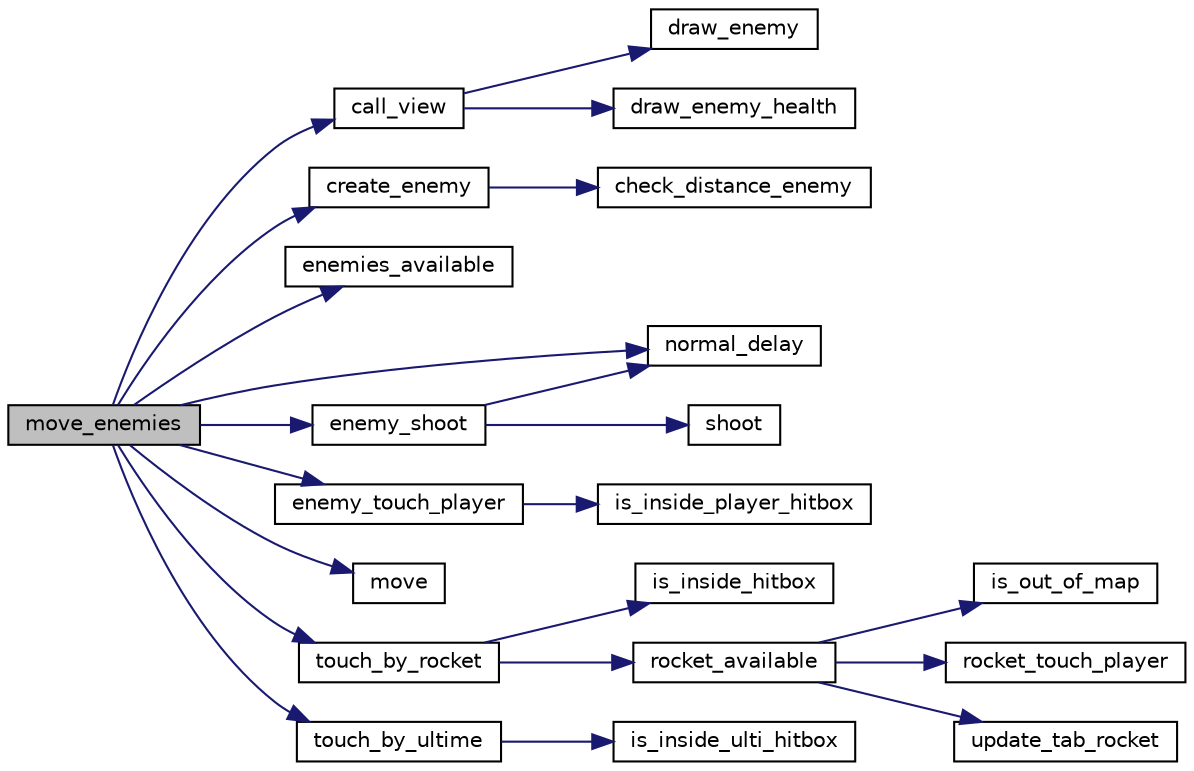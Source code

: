 digraph "move_enemies"
{
 // LATEX_PDF_SIZE
  edge [fontname="Helvetica",fontsize="10",labelfontname="Helvetica",labelfontsize="10"];
  node [fontname="Helvetica",fontsize="10",shape=record];
  rankdir="LR";
  Node1 [label="move_enemies",height=0.2,width=0.4,color="black", fillcolor="grey75", style="filled", fontcolor="black",tooltip="Function that manage the enemies."];
  Node1 -> Node2 [color="midnightblue",fontsize="10",style="solid",fontname="Helvetica"];
  Node2 [label="call_view",height=0.2,width=0.4,color="black", fillcolor="white", style="filled",URL="$enemies__controller_8c.html#a9412891fedaa8c299a947988d81cbe80",tooltip="Function that draw the enemy."];
  Node2 -> Node3 [color="midnightblue",fontsize="10",style="solid",fontname="Helvetica"];
  Node3 [label="draw_enemy",height=0.2,width=0.4,color="black", fillcolor="white", style="filled",URL="$window_8h.html#a2bf8e35f30ec73da8fc96f1a5d7204f3",tooltip="draw the enemy"];
  Node2 -> Node4 [color="midnightblue",fontsize="10",style="solid",fontname="Helvetica"];
  Node4 [label="draw_enemy_health",height=0.2,width=0.4,color="black", fillcolor="white", style="filled",URL="$window_8h.html#a6a0f4c435d245ab1bc0371cbf4af2969",tooltip="draw the health of special enemy"];
  Node1 -> Node5 [color="midnightblue",fontsize="10",style="solid",fontname="Helvetica"];
  Node5 [label="create_enemy",height=0.2,width=0.4,color="black", fillcolor="white", style="filled",URL="$enemies__controller_8c.html#a84d28ee5bda4f5366a6746b930376322",tooltip="Create a enemy object."];
  Node5 -> Node6 [color="midnightblue",fontsize="10",style="solid",fontname="Helvetica"];
  Node6 [label="check_distance_enemy",height=0.2,width=0.4,color="black", fillcolor="white", style="filled",URL="$enemies__controller_8c.html#a7f593ee3b4cc52d6fbb77de74c809d80",tooltip="Function that check if the special enemy is too close to another special enemy."];
  Node1 -> Node7 [color="midnightblue",fontsize="10",style="solid",fontname="Helvetica"];
  Node7 [label="enemies_available",height=0.2,width=0.4,color="black", fillcolor="white", style="filled",URL="$enemies__controller_8c.html#a6b76b7bf9425bab65000abb24492a12d",tooltip="Function that check if the enemy is available (if he is out of the screen, if he is dead)"];
  Node1 -> Node8 [color="midnightblue",fontsize="10",style="solid",fontname="Helvetica"];
  Node8 [label="enemy_shoot",height=0.2,width=0.4,color="black", fillcolor="white", style="filled",URL="$enemies__controller_8c.html#a9908f4e396f6ef312894469c5ea384fc",tooltip="Function that manage the shoot of the enemies."];
  Node8 -> Node9 [color="midnightblue",fontsize="10",style="solid",fontname="Helvetica"];
  Node9 [label="normal_delay",height=0.2,width=0.4,color="black", fillcolor="white", style="filled",URL="$game_8c.html#a15e38affd62949855c781ff9244ec6a7",tooltip="Function that generate random (Function from the Algorithmic course (Thanks Mr Thapper))"];
  Node8 -> Node10 [color="midnightblue",fontsize="10",style="solid",fontname="Helvetica"];
  Node10 [label="shoot",height=0.2,width=0.4,color="black", fillcolor="white", style="filled",URL="$rocket__controller_8c.html#ada059c3d57305096670459ca267e431f",tooltip="Function for shoot a rocket for player and enemy."];
  Node1 -> Node11 [color="midnightblue",fontsize="10",style="solid",fontname="Helvetica"];
  Node11 [label="enemy_touch_player",height=0.2,width=0.4,color="black", fillcolor="white", style="filled",URL="$enemies__controller_8c.html#a93ed0425652d01d624a03f8551209093",tooltip="Function that check if the enemy touch the player and kill him."];
  Node11 -> Node12 [color="midnightblue",fontsize="10",style="solid",fontname="Helvetica"];
  Node12 [label="is_inside_player_hitbox",height=0.2,width=0.4,color="black", fillcolor="white", style="filled",URL="$enemies__controller_8c.html#adc2bad6fc1bd42cbe873acda144a301e",tooltip="Function that check if the enemy touch the player."];
  Node1 -> Node13 [color="midnightblue",fontsize="10",style="solid",fontname="Helvetica"];
  Node13 [label="move",height=0.2,width=0.4,color="black", fillcolor="white", style="filled",URL="$enemies__controller_8c.html#a9888602f88e018d662efc6ecba5405b7",tooltip="Function that move the enemies."];
  Node1 -> Node9 [color="midnightblue",fontsize="10",style="solid",fontname="Helvetica"];
  Node1 -> Node14 [color="midnightblue",fontsize="10",style="solid",fontname="Helvetica"];
  Node14 [label="touch_by_rocket",height=0.2,width=0.4,color="black", fillcolor="white", style="filled",URL="$enemies__controller_8c.html#a4db27b2e569063ee7bd07f9837e5fb88",tooltip="Function that check if the rocket touch the enemy."];
  Node14 -> Node15 [color="midnightblue",fontsize="10",style="solid",fontname="Helvetica"];
  Node15 [label="is_inside_hitbox",height=0.2,width=0.4,color="black", fillcolor="white", style="filled",URL="$enemies__controller_8c.html#ad1719f318ea7c7e6d18d0bf3d7f7b278",tooltip="Function that check if the rocket touch the enemy."];
  Node14 -> Node16 [color="midnightblue",fontsize="10",style="solid",fontname="Helvetica"];
  Node16 [label="rocket_available",height=0.2,width=0.4,color="black", fillcolor="white", style="filled",URL="$rocket__controller_8c.html#a0d76320b27aa9020c5d60472eac12d5e",tooltip="Function that check if the rocket respect all the condition."];
  Node16 -> Node17 [color="midnightblue",fontsize="10",style="solid",fontname="Helvetica"];
  Node17 [label="is_out_of_map",height=0.2,width=0.4,color="black", fillcolor="white", style="filled",URL="$rocket__controller_8c.html#af43af1036bd161562f3e1402e47b5355",tooltip="Function that check if the rocket is out of the map."];
  Node16 -> Node18 [color="midnightblue",fontsize="10",style="solid",fontname="Helvetica"];
  Node18 [label="rocket_touch_player",height=0.2,width=0.4,color="black", fillcolor="white", style="filled",URL="$rocket__controller_8c.html#a5b10f5b816991040faa7c20ba3eb52e6",tooltip="Function that check if the rocket touch the player."];
  Node16 -> Node19 [color="midnightblue",fontsize="10",style="solid",fontname="Helvetica"];
  Node19 [label="update_tab_rocket",height=0.2,width=0.4,color="black", fillcolor="white", style="filled",URL="$rocket__controller_8c.html#a8e1118ec4dfa0938b19e9eb75a942839",tooltip="Function that update the tab of rocket -> delete the rocket."];
  Node1 -> Node20 [color="midnightblue",fontsize="10",style="solid",fontname="Helvetica"];
  Node20 [label="touch_by_ultime",height=0.2,width=0.4,color="black", fillcolor="white", style="filled",URL="$enemies__controller_8c.html#a5183c89b5ef1b4e7e14105a76ad3b9e5",tooltip="Function that check if the enemy is inside the ulti hitbox and kill him."];
  Node20 -> Node21 [color="midnightblue",fontsize="10",style="solid",fontname="Helvetica"];
  Node21 [label="is_inside_ulti_hitbox",height=0.2,width=0.4,color="black", fillcolor="white", style="filled",URL="$enemies__controller_8c.html#ad306a78f6411c8b628ddaee854efba15",tooltip="Function that check if the enemy is inside the ulti hitbox."];
}
